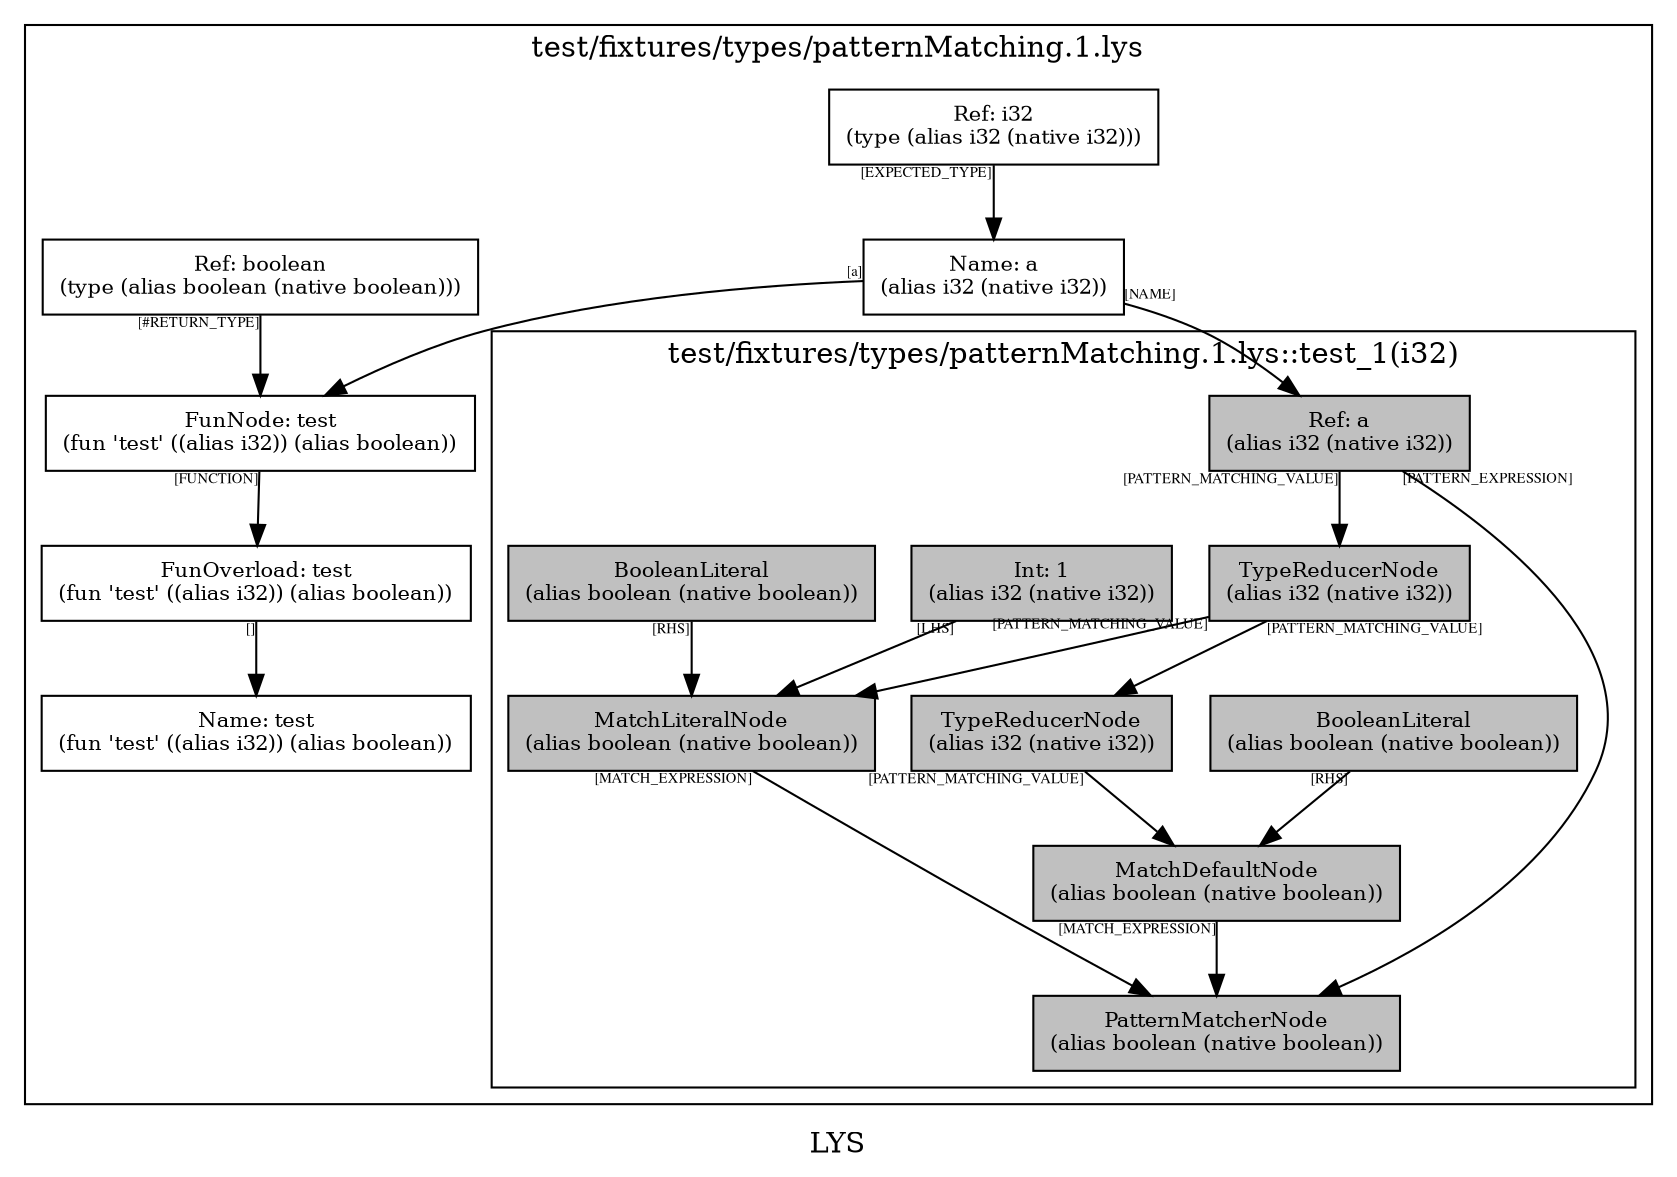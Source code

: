 digraph LYS {
  node [shape=box,fontsize=10];
  subgraph "cluster_test/fixtures/types/patternMatching.1.lys" {
    1 [label="FunOverload: test\n(fun 'test' ((alias i32)) (alias boolean))", fillcolor=grey];
    2 [label="FunNode: test\n(fun 'test' ((alias i32)) (alias boolean))", fillcolor=grey];
    3 [label="Name: a\n(alias i32 (native i32))", fillcolor=grey];
    4 [label="Ref: i32\n(type (alias i32 (native i32)))", fillcolor=grey];
    5 [label="Ref: boolean\n(type (alias boolean (native boolean)))", fillcolor=grey];
    6 [label="Name: test\n(fun 'test' ((alias i32)) (alias boolean))", fillcolor=grey];
    subgraph "cluster_test/fixtures/types/patternMatching.1.lys_0" { rankdir=TB;
      node [style=filled, fillcolor=grey];
      7 [label="PatternMatcherNode\n(alias boolean (native boolean))", fillcolor=grey];
      8 [label="Ref: a\n(alias i32 (native i32))", fillcolor=grey];
      9 [label="MatchLiteralNode\n(alias boolean (native boolean))", fillcolor=grey];
      10 [label="Int: 1\n(alias i32 (native i32))", fillcolor=grey];
      11 [label="BooleanLiteral\n(alias boolean (native boolean))", fillcolor=grey];
      12 [label="TypeReducerNode\n(alias i32 (native i32))", fillcolor=grey];
      13 [label="MatchDefaultNode\n(alias boolean (native boolean))", fillcolor=grey];
      14 [label="BooleanLiteral\n(alias boolean (native boolean))", fillcolor=grey];
      15 [label="TypeReducerNode\n(alias i32 (native i32))", fillcolor=grey];
      label="test/fixtures/types/patternMatching.1.lys::test_1(i32)";
    }
    label="test/fixtures/types/patternMatching.1.lys";
  }
  1 -> 6[taillabel="[]" fontsize=7 fontname="times" color="black" ];
  2 -> 1[taillabel="[FUNCTION]" fontsize=7 fontname="times" color="black" ];
  3 -> 2[taillabel="[a]" fontsize=7 fontname="times" color="black" ];
  3 -> 8[taillabel="[NAME]" fontsize=7 fontname="times" color="black" ];
  4 -> 3[taillabel="[EXPECTED_TYPE]" fontsize=7 fontname="times" color="black" ];
  5 -> 2[taillabel="[#RETURN_TYPE]" fontsize=7 fontname="times" color="black" ];
  8 -> 7[taillabel="[PATTERN_EXPRESSION]" fontsize=7 fontname="times" color="black" ];
  8 -> 12[taillabel="[PATTERN_MATCHING_VALUE]" fontsize=7 fontname="times" color="black" ];
  9 -> 7[taillabel="[MATCH_EXPRESSION]" fontsize=7 fontname="times" color="black" ];
  10 -> 9[taillabel="[LHS]" fontsize=7 fontname="times" color="black" ];
  11 -> 9[taillabel="[RHS]" fontsize=7 fontname="times" color="black" ];
  12 -> 9[taillabel="[PATTERN_MATCHING_VALUE]" fontsize=7 fontname="times" color="black" ];
  12 -> 15[taillabel="[PATTERN_MATCHING_VALUE]" fontsize=7 fontname="times" color="black" ];
  13 -> 7[taillabel="[MATCH_EXPRESSION]" fontsize=7 fontname="times" color="black" ];
  14 -> 13[taillabel="[RHS]" fontsize=7 fontname="times" color="black" ];
  15 -> 13[taillabel="[PATTERN_MATCHING_VALUE]" fontsize=7 fontname="times" color="black" ];
  label="LYS";
}
